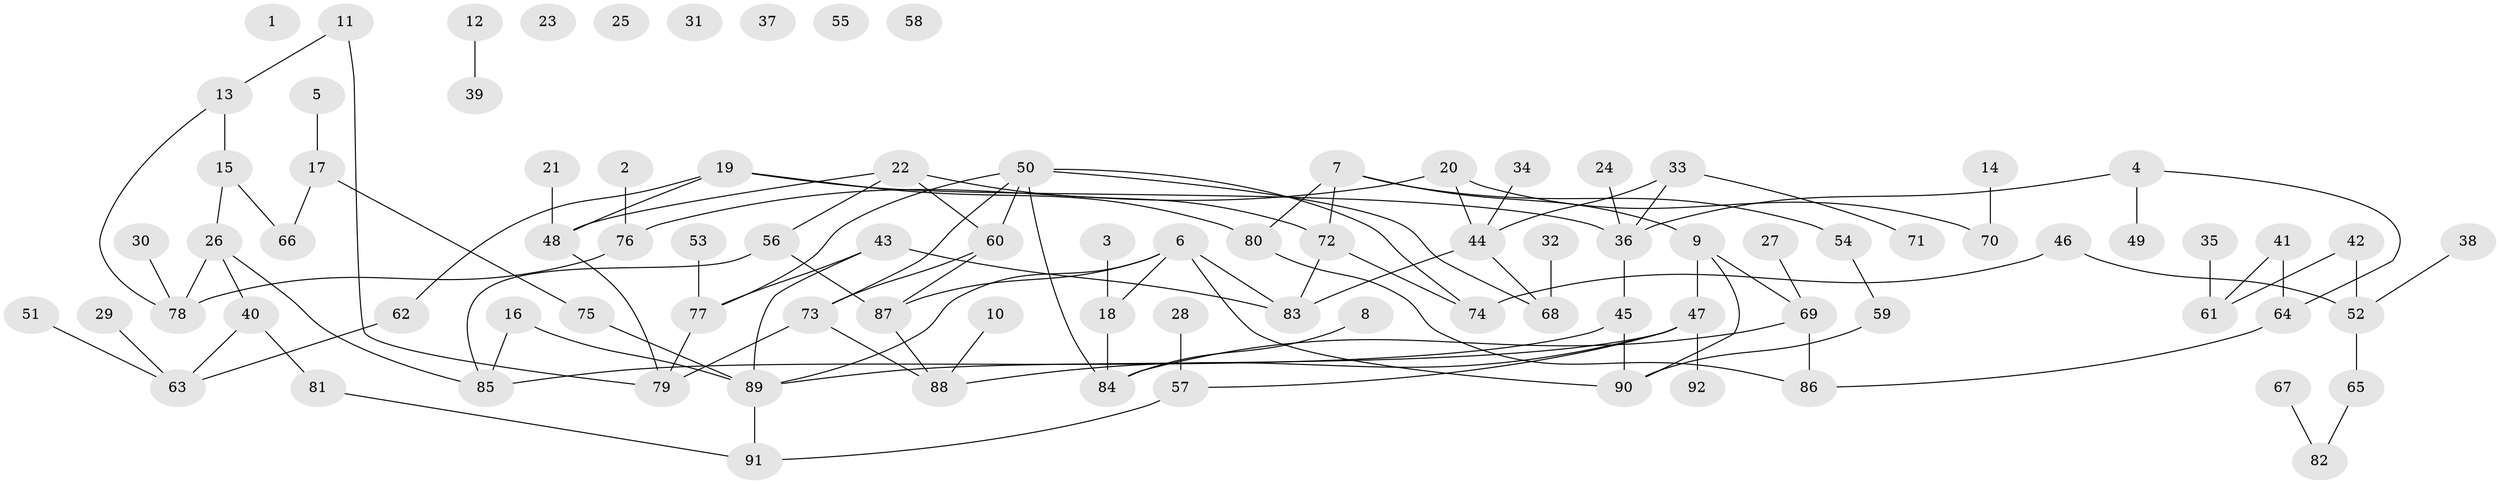// Generated by graph-tools (version 1.1) at 2025/25/03/09/25 03:25:23]
// undirected, 92 vertices, 114 edges
graph export_dot {
graph [start="1"]
  node [color=gray90,style=filled];
  1;
  2;
  3;
  4;
  5;
  6;
  7;
  8;
  9;
  10;
  11;
  12;
  13;
  14;
  15;
  16;
  17;
  18;
  19;
  20;
  21;
  22;
  23;
  24;
  25;
  26;
  27;
  28;
  29;
  30;
  31;
  32;
  33;
  34;
  35;
  36;
  37;
  38;
  39;
  40;
  41;
  42;
  43;
  44;
  45;
  46;
  47;
  48;
  49;
  50;
  51;
  52;
  53;
  54;
  55;
  56;
  57;
  58;
  59;
  60;
  61;
  62;
  63;
  64;
  65;
  66;
  67;
  68;
  69;
  70;
  71;
  72;
  73;
  74;
  75;
  76;
  77;
  78;
  79;
  80;
  81;
  82;
  83;
  84;
  85;
  86;
  87;
  88;
  89;
  90;
  91;
  92;
  2 -- 76;
  3 -- 18;
  4 -- 36;
  4 -- 49;
  4 -- 64;
  5 -- 17;
  6 -- 18;
  6 -- 83;
  6 -- 87;
  6 -- 89;
  6 -- 90;
  7 -- 9;
  7 -- 54;
  7 -- 72;
  7 -- 80;
  8 -- 84;
  9 -- 47;
  9 -- 69;
  9 -- 90;
  10 -- 88;
  11 -- 13;
  11 -- 79;
  12 -- 39;
  13 -- 15;
  13 -- 78;
  14 -- 70;
  15 -- 26;
  15 -- 66;
  16 -- 85;
  16 -- 89;
  17 -- 66;
  17 -- 75;
  18 -- 84;
  19 -- 36;
  19 -- 48;
  19 -- 62;
  19 -- 80;
  20 -- 44;
  20 -- 70;
  20 -- 76;
  21 -- 48;
  22 -- 48;
  22 -- 56;
  22 -- 60;
  22 -- 72;
  24 -- 36;
  26 -- 40;
  26 -- 78;
  26 -- 85;
  27 -- 69;
  28 -- 57;
  29 -- 63;
  30 -- 78;
  32 -- 68;
  33 -- 36;
  33 -- 44;
  33 -- 71;
  34 -- 44;
  35 -- 61;
  36 -- 45;
  38 -- 52;
  40 -- 63;
  40 -- 81;
  41 -- 61;
  41 -- 64;
  42 -- 52;
  42 -- 61;
  43 -- 77;
  43 -- 83;
  43 -- 89;
  44 -- 68;
  44 -- 83;
  45 -- 85;
  45 -- 90;
  46 -- 52;
  46 -- 74;
  47 -- 57;
  47 -- 88;
  47 -- 89;
  47 -- 92;
  48 -- 79;
  50 -- 60;
  50 -- 68;
  50 -- 73;
  50 -- 74;
  50 -- 77;
  50 -- 84;
  51 -- 63;
  52 -- 65;
  53 -- 77;
  54 -- 59;
  56 -- 85;
  56 -- 87;
  57 -- 91;
  59 -- 90;
  60 -- 73;
  60 -- 87;
  62 -- 63;
  64 -- 86;
  65 -- 82;
  67 -- 82;
  69 -- 84;
  69 -- 86;
  72 -- 74;
  72 -- 83;
  73 -- 79;
  73 -- 88;
  75 -- 89;
  76 -- 78;
  77 -- 79;
  80 -- 86;
  81 -- 91;
  87 -- 88;
  89 -- 91;
}

